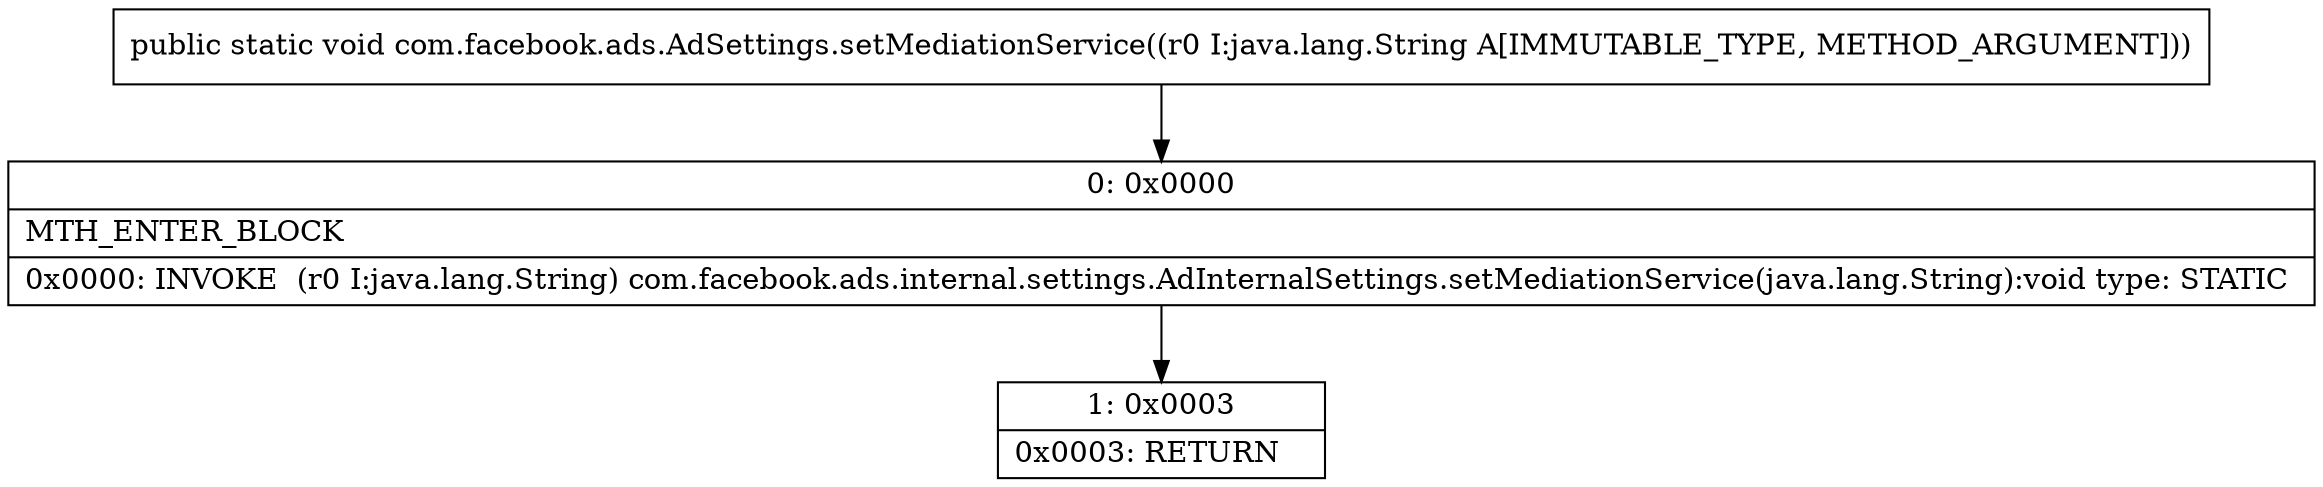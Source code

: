 digraph "CFG forcom.facebook.ads.AdSettings.setMediationService(Ljava\/lang\/String;)V" {
Node_0 [shape=record,label="{0\:\ 0x0000|MTH_ENTER_BLOCK\l|0x0000: INVOKE  (r0 I:java.lang.String) com.facebook.ads.internal.settings.AdInternalSettings.setMediationService(java.lang.String):void type: STATIC \l}"];
Node_1 [shape=record,label="{1\:\ 0x0003|0x0003: RETURN   \l}"];
MethodNode[shape=record,label="{public static void com.facebook.ads.AdSettings.setMediationService((r0 I:java.lang.String A[IMMUTABLE_TYPE, METHOD_ARGUMENT])) }"];
MethodNode -> Node_0;
Node_0 -> Node_1;
}

